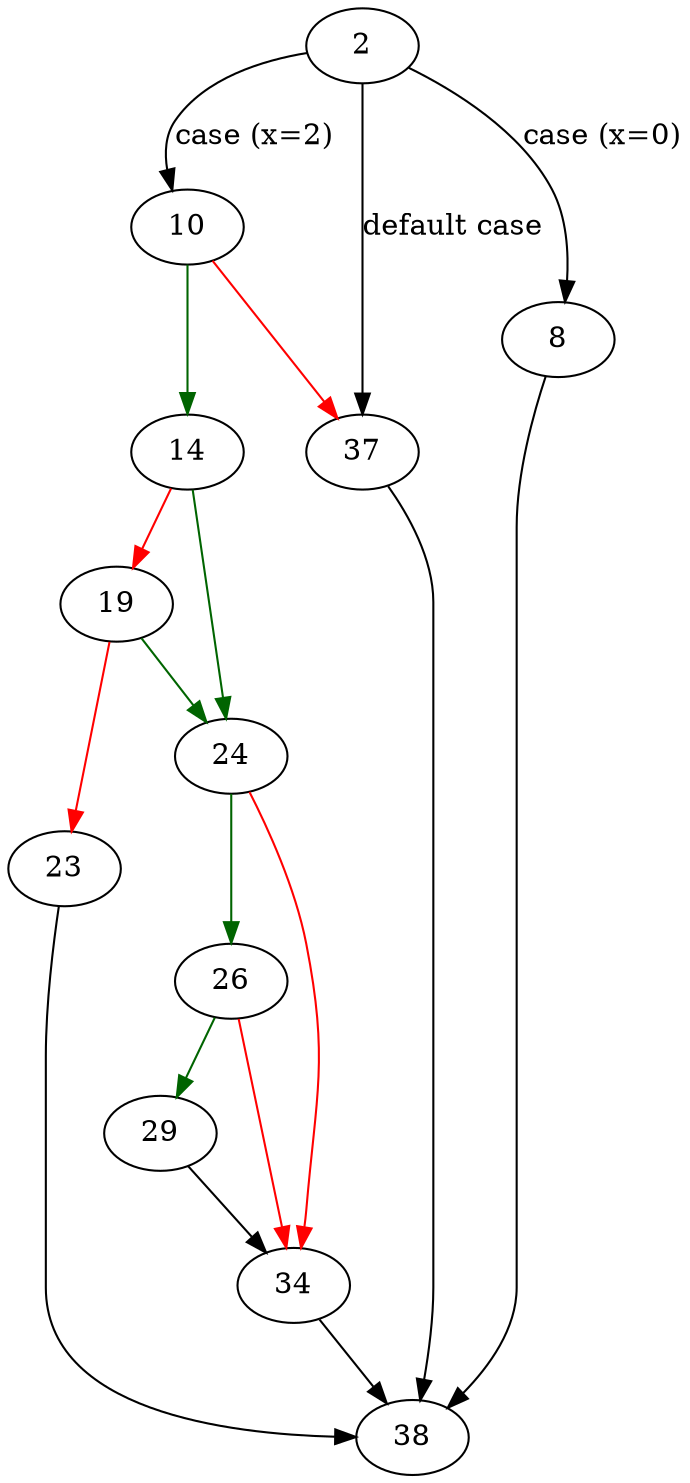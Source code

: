 strict digraph "parse_integer" {
	// Node definitions.
	2 [entry=true];
	10;
	8;
	37;
	38;
	14;
	24;
	19;
	23;
	26;
	34;
	29;

	// Edge definitions.
	2 -> 10 [
		cond="case (x=2)"
		label="case (x=2)"
	];
	2 -> 8 [
		cond="case (x=0)"
		label="case (x=0)"
	];
	2 -> 37 [
		cond="default case"
		label="default case"
	];
	10 -> 37 [
		color=red
		cond=false
	];
	10 -> 14 [
		color=darkgreen
		cond=true
	];
	8 -> 38;
	37 -> 38;
	14 -> 24 [
		color=darkgreen
		cond=true
	];
	14 -> 19 [
		color=red
		cond=false
	];
	24 -> 26 [
		color=darkgreen
		cond=true
	];
	24 -> 34 [
		color=red
		cond=false
	];
	19 -> 24 [
		color=darkgreen
		cond=true
	];
	19 -> 23 [
		color=red
		cond=false
	];
	23 -> 38;
	26 -> 34 [
		color=red
		cond=false
	];
	26 -> 29 [
		color=darkgreen
		cond=true
	];
	34 -> 38;
	29 -> 34;
}